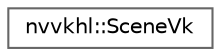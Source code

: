 digraph "Graphical Class Hierarchy"
{
 // LATEX_PDF_SIZE
  bgcolor="transparent";
  edge [fontname=Helvetica,fontsize=10,labelfontname=Helvetica,labelfontsize=10];
  node [fontname=Helvetica,fontsize=10,shape=box,height=0.2,width=0.4];
  rankdir="LR";
  Node0 [id="Node000000",label="nvvkhl::SceneVk",height=0.2,width=0.4,color="grey40", fillcolor="white", style="filled",URL="$classnvvkhl_1_1_scene_vk.html",tooltip=" "];
}
